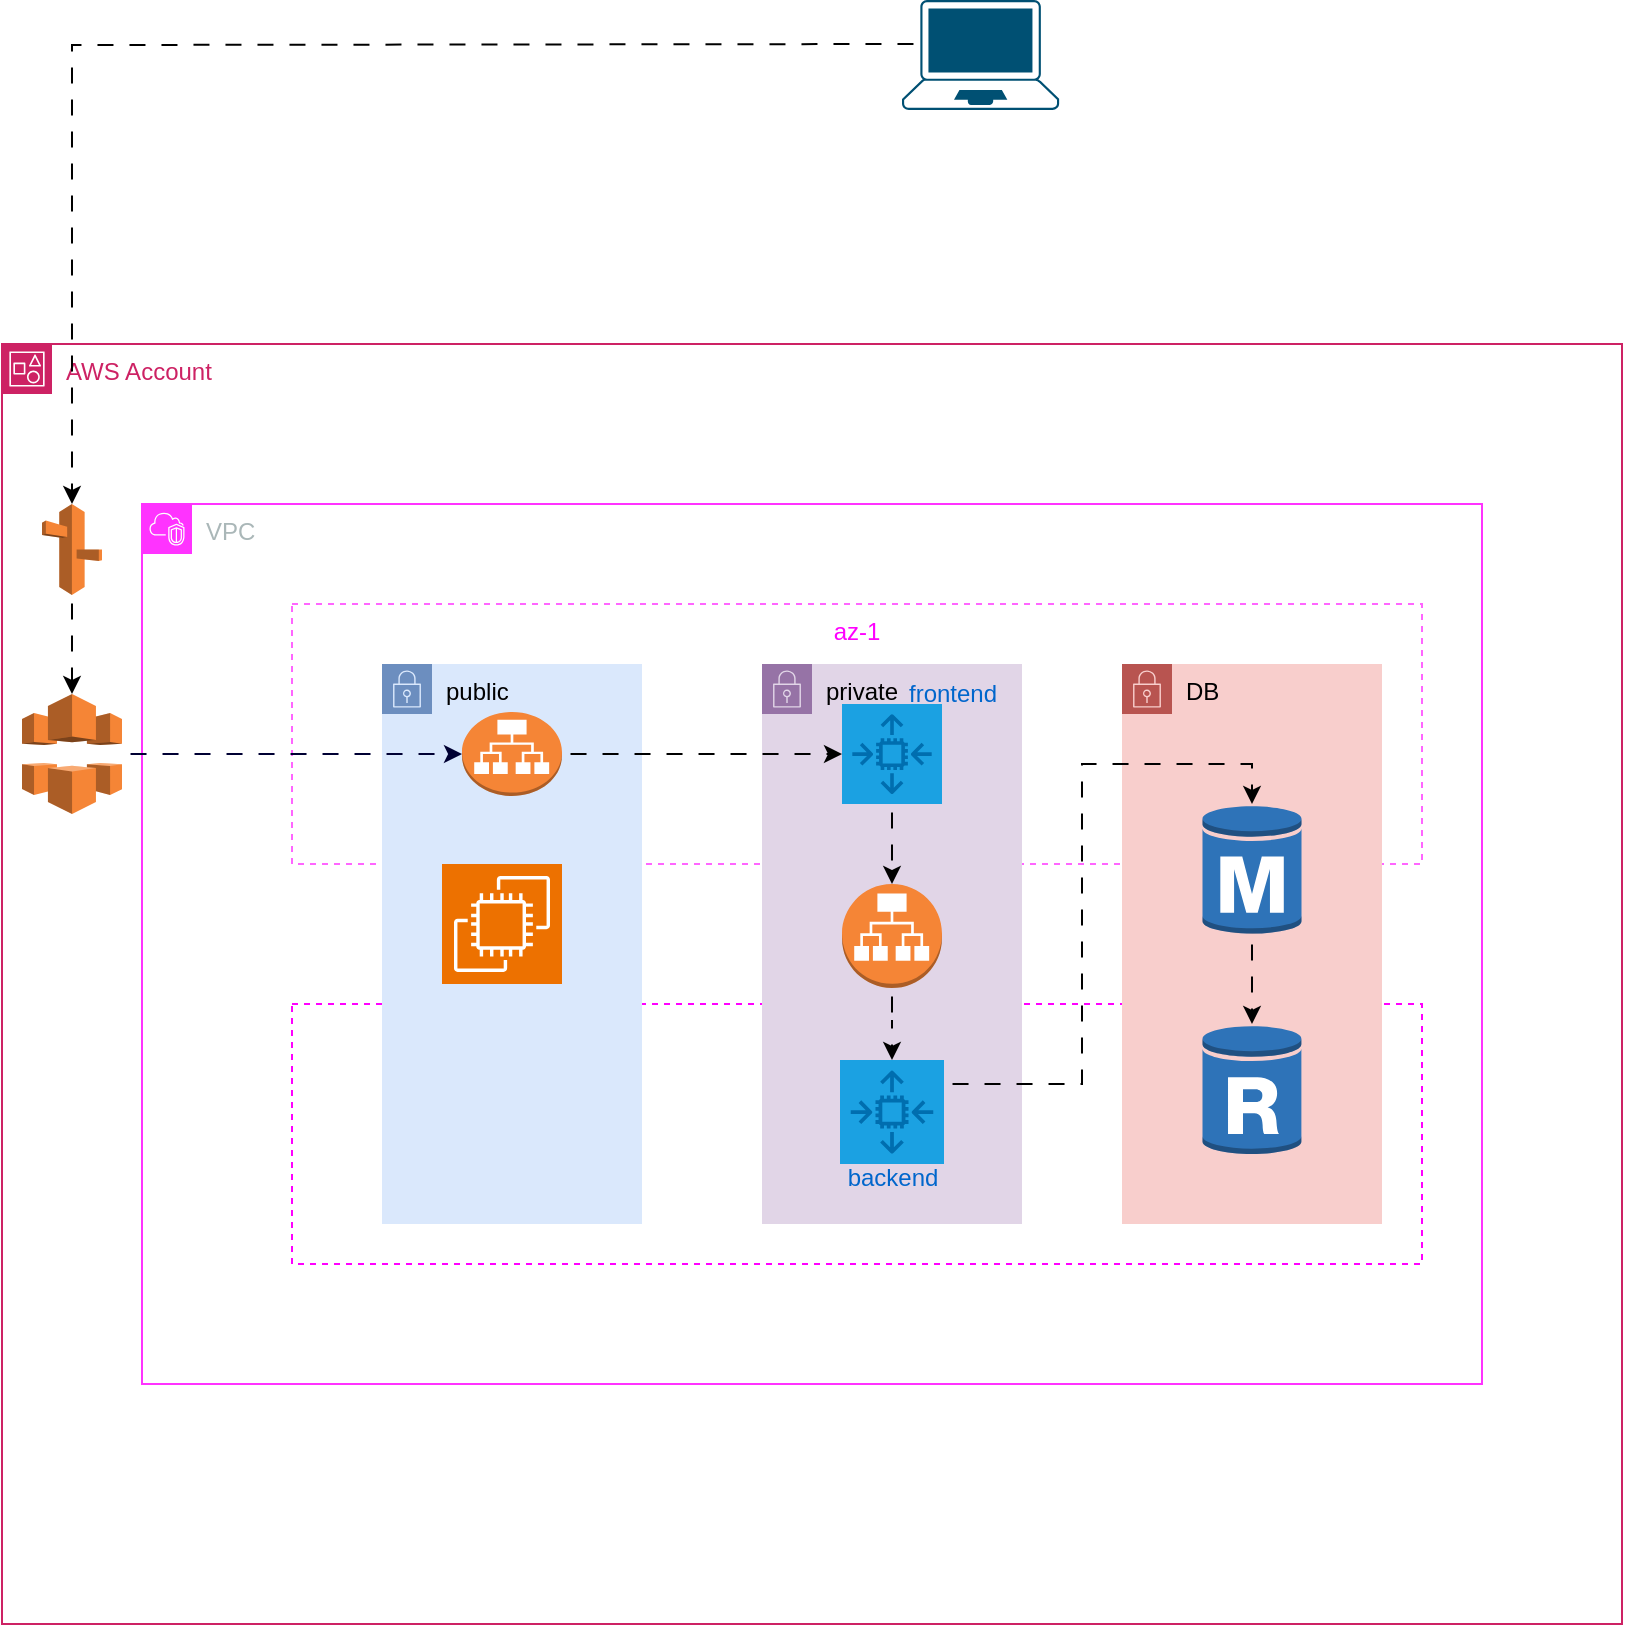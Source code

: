 <mxfile version="25.0.3">
  <diagram name="Page-1" id="Ah-OwFhCd8Mk3FnU-RTh">
    <mxGraphModel dx="1858" dy="1726" grid="1" gridSize="10" guides="1" tooltips="1" connect="1" arrows="1" fold="1" page="1" pageScale="1" pageWidth="850" pageHeight="1100" math="0" shadow="0">
      <root>
        <mxCell id="0" />
        <mxCell id="1" parent="0" />
        <mxCell id="vd2gOB1dZQIPZLaLdQH1-1" value="AWS Account" style="points=[[0,0],[0.25,0],[0.5,0],[0.75,0],[1,0],[1,0.25],[1,0.5],[1,0.75],[1,1],[0.75,1],[0.5,1],[0.25,1],[0,1],[0,0.75],[0,0.5],[0,0.25]];outlineConnect=0;gradientColor=none;html=1;whiteSpace=wrap;fontSize=12;fontStyle=0;container=1;pointerEvents=0;collapsible=0;recursiveResize=0;shape=mxgraph.aws4.group;grIcon=mxgraph.aws4.group_account;strokeColor=#CD2264;fillColor=none;verticalAlign=top;align=left;spacingLeft=30;fontColor=#CD2264;dashed=0;" vertex="1" parent="1">
          <mxGeometry x="-130" y="40" width="810" height="640" as="geometry" />
        </mxCell>
        <mxCell id="vd2gOB1dZQIPZLaLdQH1-2" value="VPC" style="points=[[0,0],[0.25,0],[0.5,0],[0.75,0],[1,0],[1,0.25],[1,0.5],[1,0.75],[1,1],[0.75,1],[0.5,1],[0.25,1],[0,1],[0,0.75],[0,0.5],[0,0.25]];outlineConnect=0;gradientColor=none;html=1;whiteSpace=wrap;fontSize=12;fontStyle=0;container=1;pointerEvents=0;collapsible=0;recursiveResize=0;shape=mxgraph.aws4.group;grIcon=mxgraph.aws4.group_vpc2;strokeColor=#FF33FF;fillColor=none;verticalAlign=top;align=left;spacingLeft=30;fontColor=#AAB7B8;dashed=0;" vertex="1" parent="vd2gOB1dZQIPZLaLdQH1-1">
          <mxGeometry x="70" y="80" width="670" height="440" as="geometry" />
        </mxCell>
        <mxCell id="vd2gOB1dZQIPZLaLdQH1-4" value="&lt;font color=&quot;#ff00ff&quot;&gt;az-2&lt;/font&gt;" style="fillColor=none;strokeColor=#FF00FF;dashed=1;verticalAlign=top;fontStyle=0;fontColor=#147EBA;whiteSpace=wrap;html=1;" vertex="1" parent="vd2gOB1dZQIPZLaLdQH1-2">
          <mxGeometry x="75" y="250" width="565" height="130" as="geometry" />
        </mxCell>
        <mxCell id="vd2gOB1dZQIPZLaLdQH1-3" value="&lt;font color=&quot;#ff00ff&quot;&gt;az-1&lt;/font&gt;" style="fillColor=none;strokeColor=#FF66FF;dashed=1;verticalAlign=top;fontStyle=0;fontColor=#147EBA;whiteSpace=wrap;html=1;" vertex="1" parent="vd2gOB1dZQIPZLaLdQH1-2">
          <mxGeometry x="75" y="50" width="565" height="130" as="geometry" />
        </mxCell>
        <mxCell id="vd2gOB1dZQIPZLaLdQH1-5" value="public" style="points=[[0,0],[0.25,0],[0.5,0],[0.75,0],[1,0],[1,0.25],[1,0.5],[1,0.75],[1,1],[0.75,1],[0.5,1],[0.25,1],[0,1],[0,0.75],[0,0.5],[0,0.25]];outlineConnect=0;html=1;whiteSpace=wrap;fontSize=12;fontStyle=0;container=1;pointerEvents=0;collapsible=0;recursiveResize=0;shape=mxgraph.aws4.group;grIcon=mxgraph.aws4.group_security_group;grStroke=0;strokeColor=#6c8ebf;fillColor=#dae8fc;verticalAlign=top;align=left;spacingLeft=30;dashed=0;" vertex="1" parent="vd2gOB1dZQIPZLaLdQH1-2">
          <mxGeometry x="120" y="80" width="130" height="280" as="geometry" />
        </mxCell>
        <mxCell id="vd2gOB1dZQIPZLaLdQH1-26" value="" style="outlineConnect=0;dashed=0;verticalLabelPosition=bottom;verticalAlign=top;align=center;html=1;shape=mxgraph.aws3.application_load_balancer;fillColor=#F58536;gradientColor=none;" vertex="1" parent="vd2gOB1dZQIPZLaLdQH1-5">
          <mxGeometry x="40" y="24" width="50" height="42" as="geometry" />
        </mxCell>
        <mxCell id="vd2gOB1dZQIPZLaLdQH1-32" value="" style="sketch=0;points=[[0,0,0],[0.25,0,0],[0.5,0,0],[0.75,0,0],[1,0,0],[0,1,0],[0.25,1,0],[0.5,1,0],[0.75,1,0],[1,1,0],[0,0.25,0],[0,0.5,0],[0,0.75,0],[1,0.25,0],[1,0.5,0],[1,0.75,0]];outlineConnect=0;fontColor=#232F3E;fillColor=#ED7100;strokeColor=#ffffff;dashed=0;verticalLabelPosition=bottom;verticalAlign=top;align=center;html=1;fontSize=12;fontStyle=0;aspect=fixed;shape=mxgraph.aws4.resourceIcon;resIcon=mxgraph.aws4.ec2;" vertex="1" parent="vd2gOB1dZQIPZLaLdQH1-5">
          <mxGeometry x="30" y="100" width="60" height="60" as="geometry" />
        </mxCell>
        <mxCell id="vd2gOB1dZQIPZLaLdQH1-6" value="private" style="points=[[0,0],[0.25,0],[0.5,0],[0.75,0],[1,0],[1,0.25],[1,0.5],[1,0.75],[1,1],[0.75,1],[0.5,1],[0.25,1],[0,1],[0,0.75],[0,0.5],[0,0.25]];outlineConnect=0;html=1;whiteSpace=wrap;fontSize=12;fontStyle=0;container=1;pointerEvents=0;collapsible=0;recursiveResize=0;shape=mxgraph.aws4.group;grIcon=mxgraph.aws4.group_security_group;grStroke=0;strokeColor=#9673a6;fillColor=#e1d5e7;verticalAlign=top;align=left;spacingLeft=30;dashed=0;" vertex="1" parent="vd2gOB1dZQIPZLaLdQH1-2">
          <mxGeometry x="310" y="80" width="130" height="280" as="geometry" />
        </mxCell>
        <mxCell id="vd2gOB1dZQIPZLaLdQH1-13" value="&lt;span style=&quot;color: rgb(0, 102, 204);&quot;&gt;backend&lt;/span&gt;" style="text;html=1;align=center;verticalAlign=middle;resizable=0;points=[];autosize=1;strokeColor=none;fillColor=none;" vertex="1" parent="vd2gOB1dZQIPZLaLdQH1-6">
          <mxGeometry x="30" y="242" width="70" height="30" as="geometry" />
        </mxCell>
        <mxCell id="vd2gOB1dZQIPZLaLdQH1-21" value="&lt;font color=&quot;#0066cc&quot;&gt;frontend&lt;/font&gt;" style="text;html=1;align=center;verticalAlign=middle;resizable=0;points=[];autosize=1;strokeColor=none;fillColor=none;" vertex="1" parent="vd2gOB1dZQIPZLaLdQH1-6">
          <mxGeometry x="60" width="70" height="30" as="geometry" />
        </mxCell>
        <mxCell id="vd2gOB1dZQIPZLaLdQH1-22" value="" style="outlineConnect=0;dashed=0;verticalLabelPosition=bottom;verticalAlign=top;align=center;html=1;shape=mxgraph.aws3.application_load_balancer;fillColor=#F58536;gradientColor=none;" vertex="1" parent="vd2gOB1dZQIPZLaLdQH1-6">
          <mxGeometry x="40" y="110" width="50" height="52" as="geometry" />
        </mxCell>
        <mxCell id="vd2gOB1dZQIPZLaLdQH1-12" value="" style="sketch=0;points=[[0,0,0],[0.25,0,0],[0.5,0,0],[0.75,0,0],[1,0,0],[0,1,0],[0.25,1,0],[0.5,1,0],[0.75,1,0],[1,1,0],[0,0.25,0],[0,0.5,0],[0,0.75,0],[1,0.25,0],[1,0.5,0],[1,0.75,0]];outlineConnect=0;fontColor=#ffffff;fillColor=#1ba1e2;strokeColor=#006EAF;dashed=0;verticalLabelPosition=bottom;verticalAlign=top;align=center;html=1;fontSize=12;fontStyle=0;aspect=fixed;shape=mxgraph.aws4.resourceIcon;resIcon=mxgraph.aws4.auto_scaling2;" vertex="1" parent="vd2gOB1dZQIPZLaLdQH1-6">
          <mxGeometry x="39" y="198" width="52" height="52" as="geometry" />
        </mxCell>
        <mxCell id="vd2gOB1dZQIPZLaLdQH1-25" style="edgeStyle=orthogonalEdgeStyle;rounded=0;orthogonalLoop=1;jettySize=auto;html=1;entryX=0.5;entryY=0;entryDx=0;entryDy=0;entryPerimeter=0;flowAnimation=1;" edge="1" parent="vd2gOB1dZQIPZLaLdQH1-6" source="vd2gOB1dZQIPZLaLdQH1-22" target="vd2gOB1dZQIPZLaLdQH1-12">
          <mxGeometry relative="1" as="geometry" />
        </mxCell>
        <mxCell id="vd2gOB1dZQIPZLaLdQH1-8" value="DB" style="points=[[0,0],[0.25,0],[0.5,0],[0.75,0],[1,0],[1,0.25],[1,0.5],[1,0.75],[1,1],[0.75,1],[0.5,1],[0.25,1],[0,1],[0,0.75],[0,0.5],[0,0.25]];outlineConnect=0;html=1;whiteSpace=wrap;fontSize=12;fontStyle=0;container=1;pointerEvents=0;collapsible=0;recursiveResize=0;shape=mxgraph.aws4.group;grIcon=mxgraph.aws4.group_security_group;grStroke=0;strokeColor=#b85450;fillColor=#f8cecc;verticalAlign=top;align=left;spacingLeft=30;dashed=0;" vertex="1" parent="vd2gOB1dZQIPZLaLdQH1-2">
          <mxGeometry x="490" y="80" width="130" height="280" as="geometry" />
        </mxCell>
        <mxCell id="vd2gOB1dZQIPZLaLdQH1-11" style="edgeStyle=orthogonalEdgeStyle;rounded=0;orthogonalLoop=1;jettySize=auto;html=1;flowAnimation=1;" edge="1" parent="vd2gOB1dZQIPZLaLdQH1-8" source="vd2gOB1dZQIPZLaLdQH1-9" target="vd2gOB1dZQIPZLaLdQH1-10">
          <mxGeometry relative="1" as="geometry" />
        </mxCell>
        <mxCell id="vd2gOB1dZQIPZLaLdQH1-9" value="" style="outlineConnect=0;dashed=0;verticalLabelPosition=bottom;verticalAlign=top;align=center;html=1;shape=mxgraph.aws3.rds_db_instance;fillColor=#2E73B8;gradientColor=none;" vertex="1" parent="vd2gOB1dZQIPZLaLdQH1-8">
          <mxGeometry x="40.25" y="70" width="49.5" height="66" as="geometry" />
        </mxCell>
        <mxCell id="vd2gOB1dZQIPZLaLdQH1-10" value="" style="outlineConnect=0;dashed=0;verticalLabelPosition=bottom;verticalAlign=top;align=center;html=1;shape=mxgraph.aws3.rds_db_instance_read_replica;fillColor=#2E73B8;gradientColor=none;" vertex="1" parent="vd2gOB1dZQIPZLaLdQH1-8">
          <mxGeometry x="40.25" y="180" width="49.5" height="66" as="geometry" />
        </mxCell>
        <mxCell id="vd2gOB1dZQIPZLaLdQH1-19" style="edgeStyle=orthogonalEdgeStyle;rounded=0;orthogonalLoop=1;jettySize=auto;html=1;flowAnimation=1;" edge="1" parent="vd2gOB1dZQIPZLaLdQH1-2" source="vd2gOB1dZQIPZLaLdQH1-12" target="vd2gOB1dZQIPZLaLdQH1-9">
          <mxGeometry relative="1" as="geometry">
            <Array as="points">
              <mxPoint x="470" y="290" />
              <mxPoint x="470" y="130" />
              <mxPoint x="555" y="130" />
            </Array>
          </mxGeometry>
        </mxCell>
        <mxCell id="vd2gOB1dZQIPZLaLdQH1-20" value="" style="sketch=0;points=[[0,0,0],[0.25,0,0],[0.5,0,0],[0.75,0,0],[1,0,0],[0,1,0],[0.25,1,0],[0.5,1,0],[0.75,1,0],[1,1,0],[0,0.25,0],[0,0.5,0],[0,0.75,0],[1,0.25,0],[1,0.5,0],[1,0.75,0]];outlineConnect=0;fontColor=#ffffff;fillColor=#1ba1e2;strokeColor=#006EAF;dashed=0;verticalLabelPosition=bottom;verticalAlign=top;align=center;html=1;fontSize=12;fontStyle=0;aspect=fixed;shape=mxgraph.aws4.resourceIcon;resIcon=mxgraph.aws4.auto_scaling2;" vertex="1" parent="vd2gOB1dZQIPZLaLdQH1-2">
          <mxGeometry x="350" y="100" width="50" height="50" as="geometry" />
        </mxCell>
        <mxCell id="vd2gOB1dZQIPZLaLdQH1-24" style="edgeStyle=orthogonalEdgeStyle;rounded=0;orthogonalLoop=1;jettySize=auto;html=1;entryX=0.5;entryY=0;entryDx=0;entryDy=0;entryPerimeter=0;flowAnimation=1;" edge="1" parent="vd2gOB1dZQIPZLaLdQH1-2" source="vd2gOB1dZQIPZLaLdQH1-20" target="vd2gOB1dZQIPZLaLdQH1-22">
          <mxGeometry relative="1" as="geometry" />
        </mxCell>
        <mxCell id="vd2gOB1dZQIPZLaLdQH1-27" style="edgeStyle=orthogonalEdgeStyle;rounded=0;orthogonalLoop=1;jettySize=auto;html=1;entryX=0;entryY=0.5;entryDx=0;entryDy=0;entryPerimeter=0;flowAnimation=1;" edge="1" parent="vd2gOB1dZQIPZLaLdQH1-2" source="vd2gOB1dZQIPZLaLdQH1-26" target="vd2gOB1dZQIPZLaLdQH1-20">
          <mxGeometry relative="1" as="geometry" />
        </mxCell>
        <mxCell id="vd2gOB1dZQIPZLaLdQH1-28" value="" style="outlineConnect=0;dashed=0;verticalLabelPosition=bottom;verticalAlign=top;align=center;html=1;shape=mxgraph.aws3.cloudfront;fillColor=#F58536;gradientColor=none;" vertex="1" parent="vd2gOB1dZQIPZLaLdQH1-1">
          <mxGeometry x="10" y="175" width="50" height="60" as="geometry" />
        </mxCell>
        <mxCell id="vd2gOB1dZQIPZLaLdQH1-29" style="edgeStyle=orthogonalEdgeStyle;rounded=0;orthogonalLoop=1;jettySize=auto;html=1;entryX=0;entryY=0.5;entryDx=0;entryDy=0;entryPerimeter=0;strokeColor=#000033;flowAnimation=1;" edge="1" parent="vd2gOB1dZQIPZLaLdQH1-1" source="vd2gOB1dZQIPZLaLdQH1-28" target="vd2gOB1dZQIPZLaLdQH1-26">
          <mxGeometry relative="1" as="geometry" />
        </mxCell>
        <mxCell id="vd2gOB1dZQIPZLaLdQH1-35" value="" style="outlineConnect=0;dashed=0;verticalLabelPosition=bottom;verticalAlign=top;align=center;html=1;shape=mxgraph.aws3.route_53;fillColor=#F58536;gradientColor=none;" vertex="1" parent="vd2gOB1dZQIPZLaLdQH1-1">
          <mxGeometry x="20" y="80" width="30" height="45.5" as="geometry" />
        </mxCell>
        <mxCell id="vd2gOB1dZQIPZLaLdQH1-36" style="edgeStyle=orthogonalEdgeStyle;rounded=0;orthogonalLoop=1;jettySize=auto;html=1;entryX=0.5;entryY=0;entryDx=0;entryDy=0;entryPerimeter=0;flowAnimation=1;" edge="1" parent="vd2gOB1dZQIPZLaLdQH1-1" source="vd2gOB1dZQIPZLaLdQH1-35" target="vd2gOB1dZQIPZLaLdQH1-28">
          <mxGeometry relative="1" as="geometry" />
        </mxCell>
        <mxCell id="vd2gOB1dZQIPZLaLdQH1-37" value="" style="points=[[0.13,0.02,0],[0.5,0,0],[0.87,0.02,0],[0.885,0.4,0],[0.985,0.985,0],[0.5,1,0],[0.015,0.985,0],[0.115,0.4,0]];verticalLabelPosition=bottom;sketch=0;html=1;verticalAlign=top;aspect=fixed;align=center;pointerEvents=1;shape=mxgraph.cisco19.laptop;fillColor=#005073;strokeColor=none;" vertex="1" parent="1">
          <mxGeometry x="320.0" y="-132" width="78.57" height="55" as="geometry" />
        </mxCell>
        <mxCell id="vd2gOB1dZQIPZLaLdQH1-40" style="edgeStyle=orthogonalEdgeStyle;rounded=0;orthogonalLoop=1;jettySize=auto;html=1;entryX=0.5;entryY=0;entryDx=0;entryDy=0;entryPerimeter=0;flowAnimation=1;" edge="1" parent="1" target="vd2gOB1dZQIPZLaLdQH1-35">
          <mxGeometry relative="1" as="geometry">
            <mxPoint x="330" y="-110" as="sourcePoint" />
          </mxGeometry>
        </mxCell>
      </root>
    </mxGraphModel>
  </diagram>
</mxfile>
